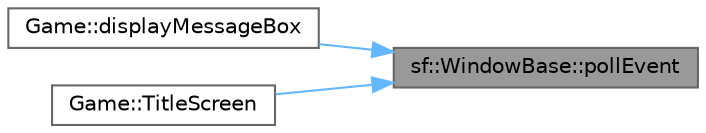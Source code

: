 digraph "sf::WindowBase::pollEvent"
{
 // LATEX_PDF_SIZE
  bgcolor="transparent";
  edge [fontname=Helvetica,fontsize=10,labelfontname=Helvetica,labelfontsize=10];
  node [fontname=Helvetica,fontsize=10,shape=box,height=0.2,width=0.4];
  rankdir="RL";
  Node1 [id="Node000001",label="sf::WindowBase::pollEvent",height=0.2,width=0.4,color="gray40", fillcolor="grey60", style="filled", fontcolor="black",tooltip="Pop the event on top of the event queue, if any, and return it."];
  Node1 -> Node2 [id="edge1_Node000001_Node000002",dir="back",color="steelblue1",style="solid",tooltip=" "];
  Node2 [id="Node000002",label="Game::displayMessageBox",height=0.2,width=0.4,color="grey40", fillcolor="white", style="filled",URL="$class_game.html#a53c405ca404f33fb2d8a134cf5be2dab",tooltip="Displays a message box with the given message."];
  Node1 -> Node3 [id="edge2_Node000001_Node000003",dir="back",color="steelblue1",style="solid",tooltip=" "];
  Node3 [id="Node000003",label="Game::TitleScreen",height=0.2,width=0.4,color="grey40", fillcolor="white", style="filled",URL="$class_game.html#afbd2a10283d47cdc5057fb3d957a944d",tooltip="Displays the title screen."];
}
